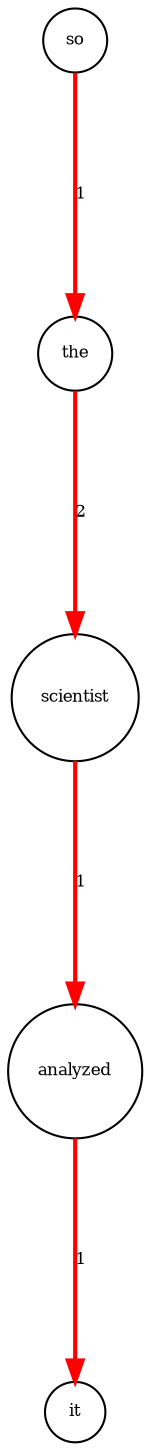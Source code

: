 digraph G {
	graph [nodesep=0.5, ranksep=1.5, overlap=false, splines=true];
	node [shape=circle, width=0.4, height=0.4, fontsize=8];
	edge [fontsize=8];
	the [label="the"];
	scientist [label="scientist"];
	analyzed [label="analyzed"];
	it [label="it"];
	so [label="so"];
	so -> the [label="1", color="red", penwidth=2];
	the -> scientist [label="2", color="red", penwidth=2];
	scientist -> analyzed [label="1", color="red", penwidth=2];
	analyzed -> it [label="1", color="red", penwidth=2];
}
